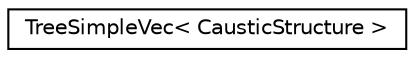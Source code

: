 digraph "Graphical Class Hierarchy"
{
 // LATEX_PDF_SIZE
  edge [fontname="Helvetica",fontsize="10",labelfontname="Helvetica",labelfontsize="10"];
  node [fontname="Helvetica",fontsize="10",shape=record];
  rankdir="LR";
  Node0 [label="TreeSimpleVec\< CausticStructure \>",height=0.2,width=0.4,color="black", fillcolor="white", style="filled",URL="$class_tree_simple_vec.html",tooltip=" "];
}

